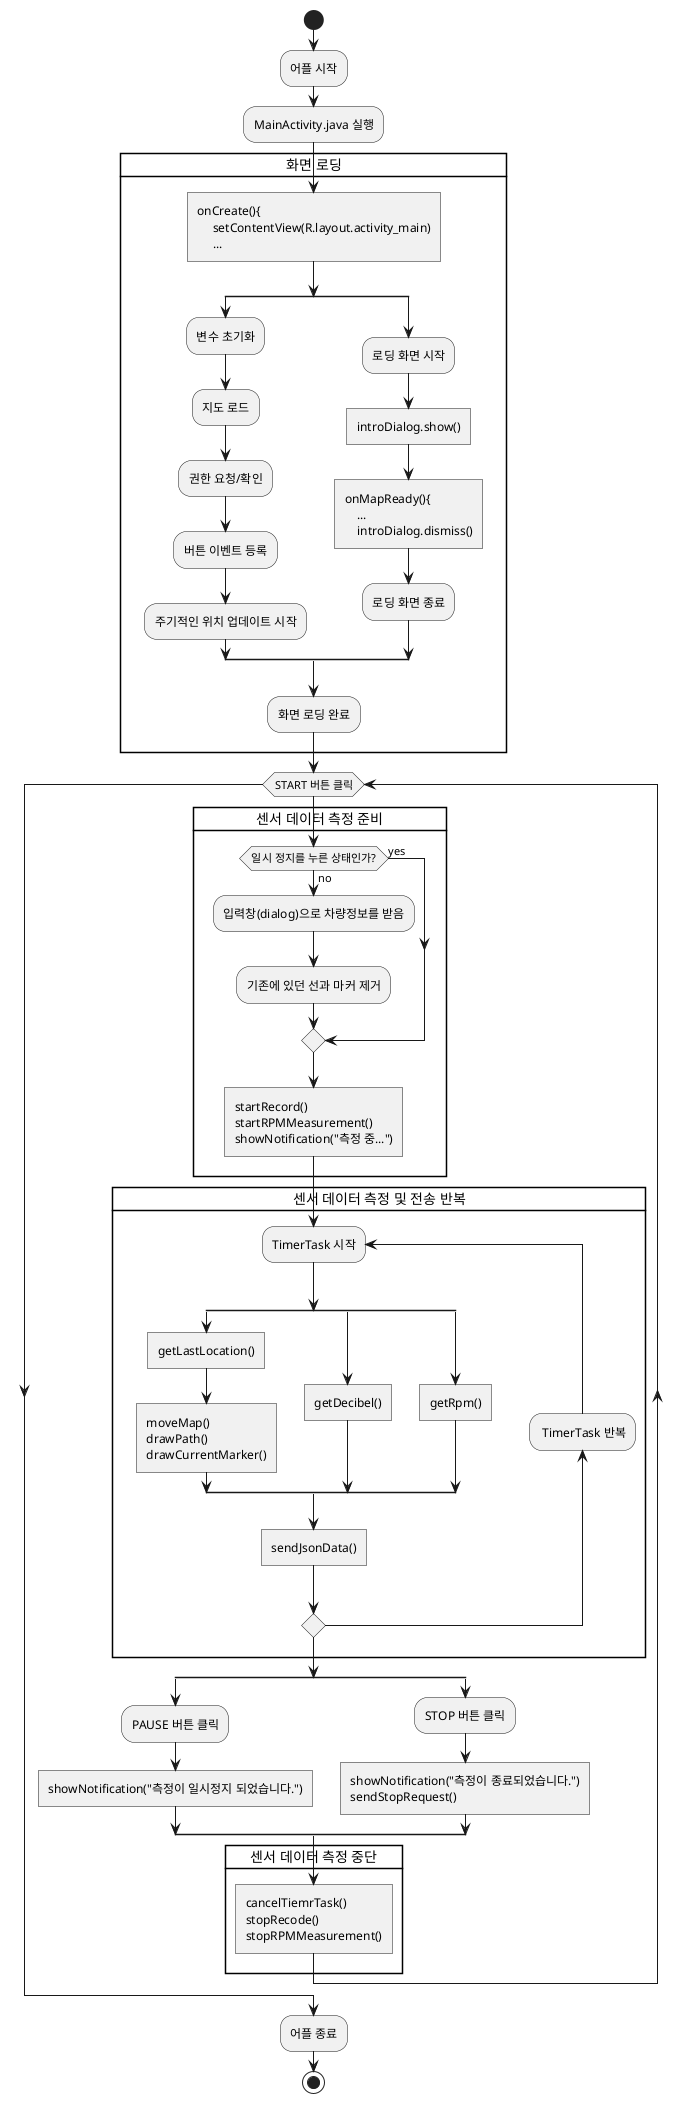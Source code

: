 @startuml
'https://plantuml.com/activity-diagram-beta

start
:어플 시작;
:MainActivity.java 실행;
card 화면 로딩 {
:onCreate(){
     setContentView(R.layout.activity_main)
     ...]
split
:변수 초기화;
:지도 로드;
:권한 요청/확인;
:버튼 이벤트 등록;
:주기적인 위치 업데이트 시작;
split again
:로딩 화면 시작;
:introDialog.show()]
:onMapReady(){
    ...
    introDialog.dismiss()]
:로딩 화면 종료;
end split
:화면 로딩 완료;
}
while (START 버튼 클릭)
    card 센서 데이터 측정 준비 {
    if (일시 정지를 누른 상태인가?) is (yes) then
    else (no)
      :입력창(dialog)으로 차량정보를 받음;
      :기존에 있던 선과 마커 제거;
    endif
    :startRecord()
    startRPMMeasurement()
    showNotification("측정 중...")]
    }

    card 센서 데이터 측정 및 전송 반복 {
    repeat :TimerTask 시작
      split
      :getLastLocation()]
      :moveMap()
      drawPath()
      drawCurrentMarker()]
      split again
      :getDecibel()]
      split again
      :getRpm()]
      end split
      :sendJsonData()]
      backward : TimerTask 반복;
    repeat while ()
    }
    split
    :PAUSE 버튼 클릭;
    :showNotification("측정이 일시정지 되었습니다.")]
    split again
    :STOP 버튼 클릭;
    :showNotification("측정이 종료되었습니다.")
    sendStopRequest()]
    end split

    card 센서 데이터 측정 중단 {
    :cancelTiemrTask()
    stopRecode()
    stopRPMMeasurement()]
    }
endwhile
:어플 종료;
stop

@enduml

